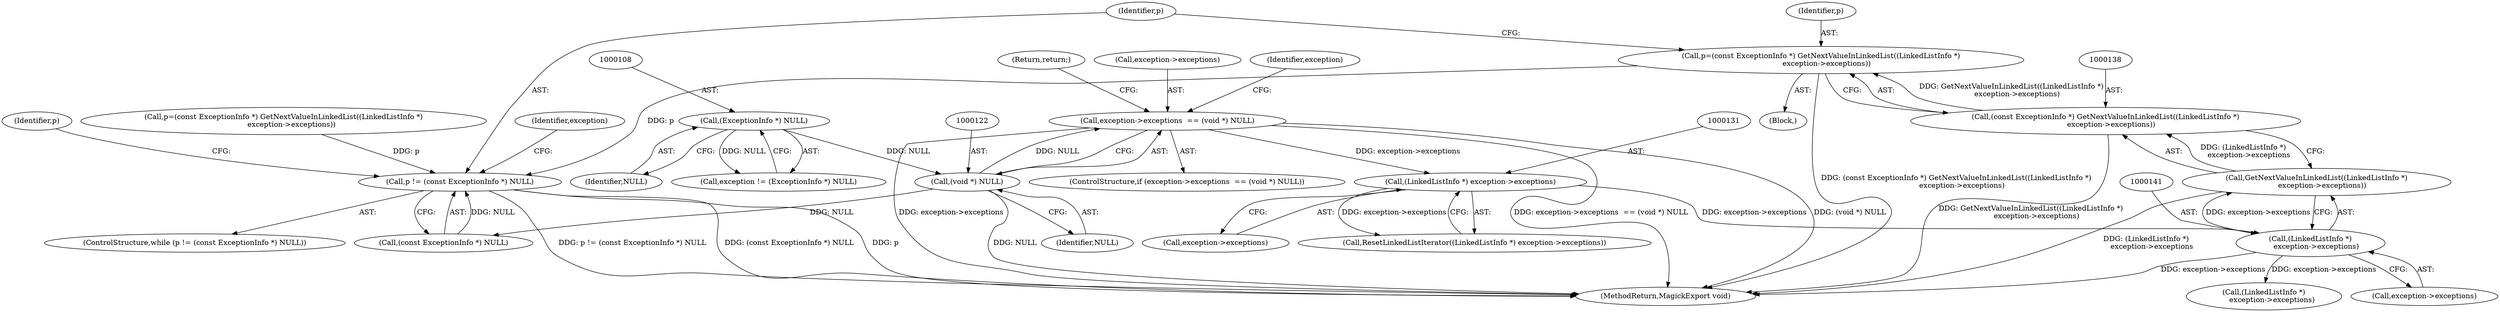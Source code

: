 digraph "0_ImageMagick_0474237508f39c4f783208123431815f1ededb76_2@pointer" {
"1000135" [label="(Call,p=(const ExceptionInfo *) GetNextValueInLinkedList((LinkedListInfo *)\n     exception->exceptions))"];
"1000137" [label="(Call,(const ExceptionInfo *) GetNextValueInLinkedList((LinkedListInfo *)\n     exception->exceptions))"];
"1000139" [label="(Call,GetNextValueInLinkedList((LinkedListInfo *)\n     exception->exceptions))"];
"1000140" [label="(Call,(LinkedListInfo *)\n     exception->exceptions)"];
"1000130" [label="(Call,(LinkedListInfo *) exception->exceptions)"];
"1000117" [label="(Call,exception->exceptions  == (void *) NULL)"];
"1000121" [label="(Call,(void *) NULL)"];
"1000107" [label="(Call,(ExceptionInfo *) NULL)"];
"1000146" [label="(Call,p != (const ExceptionInfo *) NULL)"];
"1000224" [label="(Identifier,exception)"];
"1000116" [label="(ControlStructure,if (exception->exceptions  == (void *) NULL))"];
"1000124" [label="(Return,return;)"];
"1000156" [label="(Identifier,p)"];
"1000137" [label="(Call,(const ExceptionInfo *) GetNextValueInLinkedList((LinkedListInfo *)\n     exception->exceptions))"];
"1000118" [label="(Call,exception->exceptions)"];
"1000123" [label="(Identifier,NULL)"];
"1000212" [label="(Call,p=(const ExceptionInfo *) GetNextValueInLinkedList((LinkedListInfo *)\n       exception->exceptions))"];
"1000140" [label="(Call,(LinkedListInfo *)\n     exception->exceptions)"];
"1000142" [label="(Call,exception->exceptions)"];
"1000105" [label="(Call,exception != (ExceptionInfo *) NULL)"];
"1000129" [label="(Call,ResetLinkedListIterator((LinkedListInfo *) exception->exceptions))"];
"1000217" [label="(Call,(LinkedListInfo *)\n       exception->exceptions)"];
"1000145" [label="(ControlStructure,while (p != (const ExceptionInfo *) NULL))"];
"1000127" [label="(Identifier,exception)"];
"1000130" [label="(Call,(LinkedListInfo *) exception->exceptions)"];
"1000117" [label="(Call,exception->exceptions  == (void *) NULL)"];
"1000107" [label="(Call,(ExceptionInfo *) NULL)"];
"1000135" [label="(Call,p=(const ExceptionInfo *) GetNextValueInLinkedList((LinkedListInfo *)\n     exception->exceptions))"];
"1000146" [label="(Call,p != (const ExceptionInfo *) NULL)"];
"1000121" [label="(Call,(void *) NULL)"];
"1000139" [label="(Call,GetNextValueInLinkedList((LinkedListInfo *)\n     exception->exceptions))"];
"1000148" [label="(Call,(const ExceptionInfo *) NULL)"];
"1000228" [label="(MethodReturn,MagickExport void)"];
"1000102" [label="(Block,)"];
"1000109" [label="(Identifier,NULL)"];
"1000132" [label="(Call,exception->exceptions)"];
"1000147" [label="(Identifier,p)"];
"1000136" [label="(Identifier,p)"];
"1000135" -> "1000102"  [label="AST: "];
"1000135" -> "1000137"  [label="CFG: "];
"1000136" -> "1000135"  [label="AST: "];
"1000137" -> "1000135"  [label="AST: "];
"1000147" -> "1000135"  [label="CFG: "];
"1000135" -> "1000228"  [label="DDG: (const ExceptionInfo *) GetNextValueInLinkedList((LinkedListInfo *)\n     exception->exceptions)"];
"1000137" -> "1000135"  [label="DDG: GetNextValueInLinkedList((LinkedListInfo *)\n     exception->exceptions)"];
"1000135" -> "1000146"  [label="DDG: p"];
"1000137" -> "1000139"  [label="CFG: "];
"1000138" -> "1000137"  [label="AST: "];
"1000139" -> "1000137"  [label="AST: "];
"1000137" -> "1000228"  [label="DDG: GetNextValueInLinkedList((LinkedListInfo *)\n     exception->exceptions)"];
"1000139" -> "1000137"  [label="DDG: (LinkedListInfo *)\n     exception->exceptions"];
"1000139" -> "1000140"  [label="CFG: "];
"1000140" -> "1000139"  [label="AST: "];
"1000139" -> "1000228"  [label="DDG: (LinkedListInfo *)\n     exception->exceptions"];
"1000140" -> "1000139"  [label="DDG: exception->exceptions"];
"1000140" -> "1000142"  [label="CFG: "];
"1000141" -> "1000140"  [label="AST: "];
"1000142" -> "1000140"  [label="AST: "];
"1000140" -> "1000228"  [label="DDG: exception->exceptions"];
"1000130" -> "1000140"  [label="DDG: exception->exceptions"];
"1000140" -> "1000217"  [label="DDG: exception->exceptions"];
"1000130" -> "1000129"  [label="AST: "];
"1000130" -> "1000132"  [label="CFG: "];
"1000131" -> "1000130"  [label="AST: "];
"1000132" -> "1000130"  [label="AST: "];
"1000129" -> "1000130"  [label="CFG: "];
"1000130" -> "1000129"  [label="DDG: exception->exceptions"];
"1000117" -> "1000130"  [label="DDG: exception->exceptions"];
"1000117" -> "1000116"  [label="AST: "];
"1000117" -> "1000121"  [label="CFG: "];
"1000118" -> "1000117"  [label="AST: "];
"1000121" -> "1000117"  [label="AST: "];
"1000124" -> "1000117"  [label="CFG: "];
"1000127" -> "1000117"  [label="CFG: "];
"1000117" -> "1000228"  [label="DDG: exception->exceptions"];
"1000117" -> "1000228"  [label="DDG: exception->exceptions  == (void *) NULL"];
"1000117" -> "1000228"  [label="DDG: (void *) NULL"];
"1000121" -> "1000117"  [label="DDG: NULL"];
"1000121" -> "1000123"  [label="CFG: "];
"1000122" -> "1000121"  [label="AST: "];
"1000123" -> "1000121"  [label="AST: "];
"1000121" -> "1000228"  [label="DDG: NULL"];
"1000107" -> "1000121"  [label="DDG: NULL"];
"1000121" -> "1000148"  [label="DDG: NULL"];
"1000107" -> "1000105"  [label="AST: "];
"1000107" -> "1000109"  [label="CFG: "];
"1000108" -> "1000107"  [label="AST: "];
"1000109" -> "1000107"  [label="AST: "];
"1000105" -> "1000107"  [label="CFG: "];
"1000107" -> "1000105"  [label="DDG: NULL"];
"1000146" -> "1000145"  [label="AST: "];
"1000146" -> "1000148"  [label="CFG: "];
"1000147" -> "1000146"  [label="AST: "];
"1000148" -> "1000146"  [label="AST: "];
"1000156" -> "1000146"  [label="CFG: "];
"1000224" -> "1000146"  [label="CFG: "];
"1000146" -> "1000228"  [label="DDG: p != (const ExceptionInfo *) NULL"];
"1000146" -> "1000228"  [label="DDG: (const ExceptionInfo *) NULL"];
"1000146" -> "1000228"  [label="DDG: p"];
"1000212" -> "1000146"  [label="DDG: p"];
"1000148" -> "1000146"  [label="DDG: NULL"];
}
